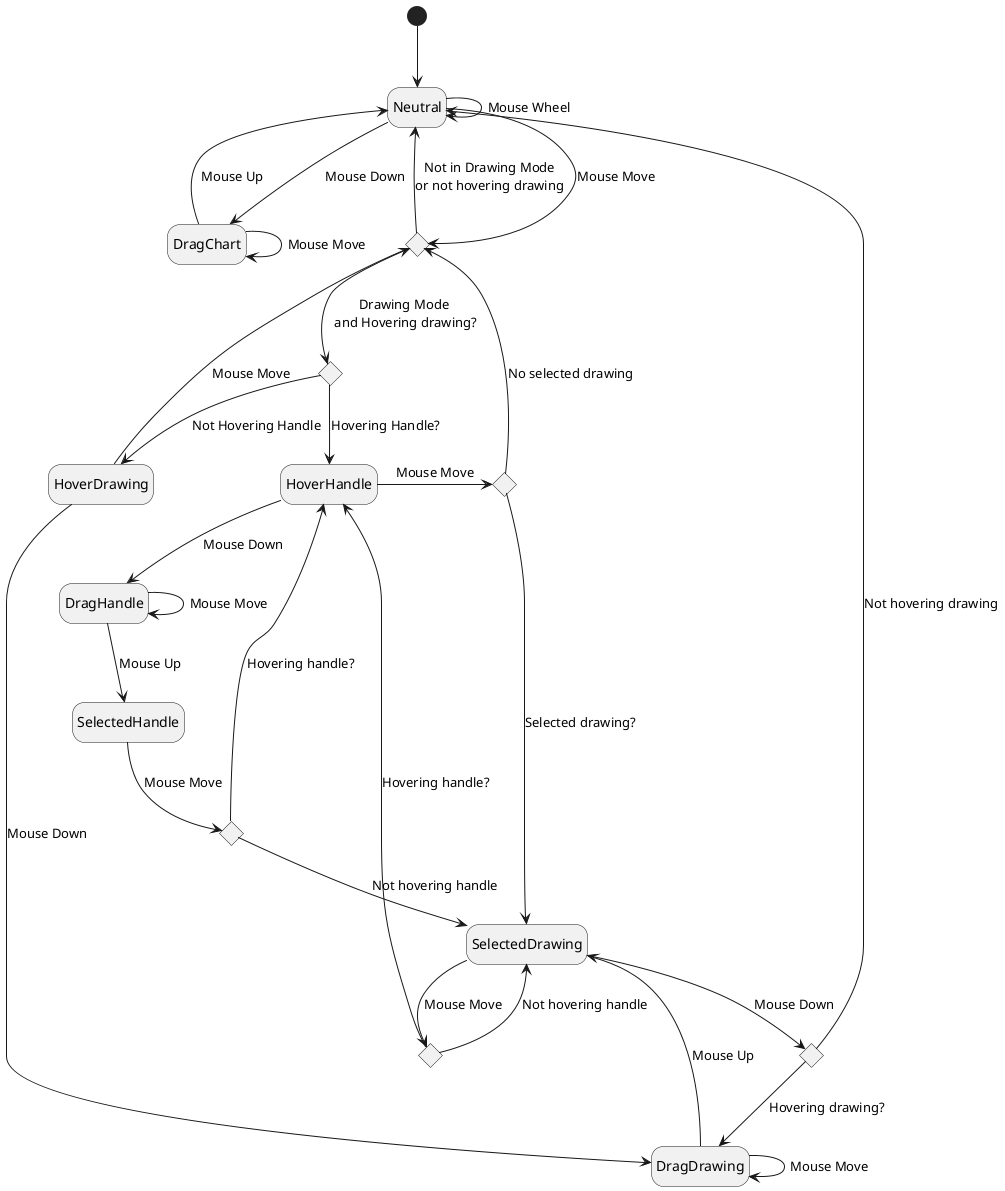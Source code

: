 @startuml
hide empty description
state "choice1" <<choice>>
state "choice2" <<choice>>
state "choice3" <<choice>>
state "choice5" <<choice>>
state "choice6" <<choice>>
state "choice7" <<choice>>


[*] --> Neutral
Neutral --> Neutral: Mouse Wheel
Neutral -> DragChart: Mouse Down
Neutral --> choice1: Mouse Move

DragChart --> DragChart: Mouse Move
DragChart --> Neutral: Mouse Up

choice1 --> choice5: Drawing Mode\n and Hovering drawing?
choice1 -> Neutral: Not in Drawing Mode\nor not hovering drawing

choice5 --> HoverHandle: Hovering Handle?
choice5 --> HoverDrawing: Not Hovering Handle

HoverDrawing --> choice1: Mouse Move
HoverDrawing --> DragDrawing: Mouse Down

DragDrawing -> DragDrawing: Mouse Move
DragDrawing --> SelectedDrawing: Mouse Up

SelectedDrawing --> choice3: Mouse Move
SelectedDrawing --> choice6: Mouse Down

choice6 --> DragDrawing: Hovering drawing?
choice6 --> Neutral: Not hovering drawing

choice3 --> HoverHandle: Hovering handle?
choice3 -> SelectedDrawing: Not hovering handle

HoverHandle -> choice2: Mouse Move
HoverHandle --> DragHandle: Mouse Down

choice2 --> SelectedDrawing: Selected drawing?
choice2 --> choice1: No selected drawing

DragHandle -> DragHandle: Mouse Move
DragHandle --> SelectedHandle: Mouse Up

SelectedHandle --> choice7: Mouse Move

choice7 -> HoverHandle: Hovering handle?
choice7 --> SelectedDrawing: Not hovering handle

@enduml
